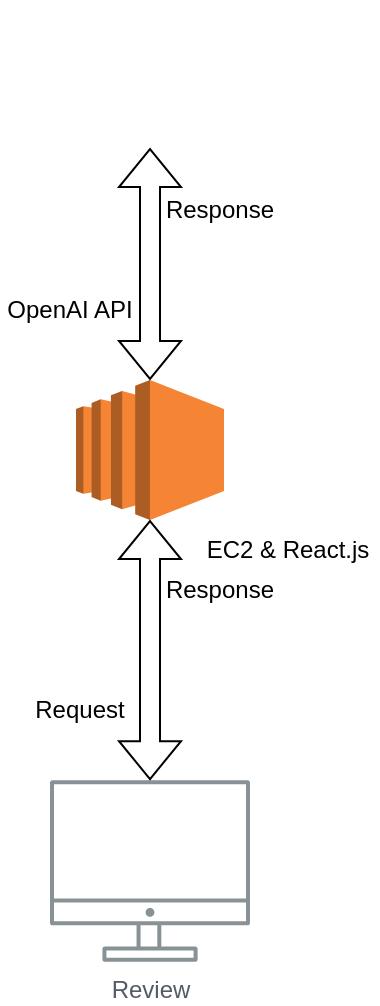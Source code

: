 <mxfile version="26.0.1">
  <diagram id="Ht1M8jgEwFfnCIfOTk4-" name="Page-1">
    <mxGraphModel dx="1296" dy="679" grid="1" gridSize="10" guides="1" tooltips="1" connect="1" arrows="1" fold="1" page="1" pageScale="1" pageWidth="1169" pageHeight="827" math="0" shadow="0">
      <root>
        <mxCell id="0" />
        <mxCell id="1" parent="0" />
        <mxCell id="UEzPUAAOIrF-is8g5C7q-109" value="Review" style="outlineConnect=0;gradientColor=none;fontColor=#545B64;strokeColor=none;fillColor=#879196;dashed=0;verticalLabelPosition=bottom;verticalAlign=top;align=center;html=1;fontSize=12;fontStyle=0;aspect=fixed;shape=mxgraph.aws4.illustration_desktop;pointerEvents=1;labelBackgroundColor=#ffffff;" parent="1" vertex="1">
          <mxGeometry x="535" y="520" width="100" height="91" as="geometry" />
        </mxCell>
        <mxCell id="B2NT3uEmVqlfr3farBcQ-6" value="" style="shape=image;verticalLabelPosition=bottom;labelBackgroundColor=default;verticalAlign=top;aspect=fixed;imageAspect=0;image=https://static.vecteezy.com/system/resources/previews/022/227/364/non_2x/openai-chatgpt-logo-icon-free-png.png;" vertex="1" parent="1">
          <mxGeometry x="548" y="130" width="74" height="74" as="geometry" />
        </mxCell>
        <mxCell id="B2NT3uEmVqlfr3farBcQ-10" value="OpenAI API" style="text;html=1;align=center;verticalAlign=middle;whiteSpace=wrap;rounded=0;" vertex="1" parent="1">
          <mxGeometry x="510" y="270" width="70" height="30" as="geometry" />
        </mxCell>
        <mxCell id="B2NT3uEmVqlfr3farBcQ-11" value="Response" style="text;html=1;align=center;verticalAlign=middle;whiteSpace=wrap;rounded=0;" vertex="1" parent="1">
          <mxGeometry x="590" y="220" width="60" height="30" as="geometry" />
        </mxCell>
        <mxCell id="B2NT3uEmVqlfr3farBcQ-17" value="Response" style="text;html=1;align=center;verticalAlign=middle;whiteSpace=wrap;rounded=0;" vertex="1" parent="1">
          <mxGeometry x="590" y="410" width="60" height="30" as="geometry" />
        </mxCell>
        <mxCell id="B2NT3uEmVqlfr3farBcQ-18" value="Request" style="text;html=1;align=center;verticalAlign=middle;whiteSpace=wrap;rounded=0;" vertex="1" parent="1">
          <mxGeometry x="520" y="470" width="60" height="30" as="geometry" />
        </mxCell>
        <mxCell id="B2NT3uEmVqlfr3farBcQ-21" value="" style="outlineConnect=0;dashed=0;verticalLabelPosition=bottom;verticalAlign=top;align=center;html=1;shape=mxgraph.aws3.ec2;fillColor=#F58534;gradientColor=none;" vertex="1" parent="1">
          <mxGeometry x="548" y="320" width="74" height="70" as="geometry" />
        </mxCell>
        <mxCell id="B2NT3uEmVqlfr3farBcQ-22" value="EC2 &amp;amp; React.js" style="text;html=1;align=center;verticalAlign=middle;whiteSpace=wrap;rounded=0;" vertex="1" parent="1">
          <mxGeometry x="609" y="390" width="90" height="30" as="geometry" />
        </mxCell>
        <mxCell id="B2NT3uEmVqlfr3farBcQ-28" value="" style="shape=image;verticalLabelPosition=bottom;labelBackgroundColor=default;verticalAlign=top;aspect=fixed;imageAspect=0;image=https://www.svgrepo.com/show/306646/react.svg;" vertex="1" parent="1">
          <mxGeometry x="590" y="350" width="40" height="40" as="geometry" />
        </mxCell>
        <mxCell id="B2NT3uEmVqlfr3farBcQ-29" value="" style="shape=flexArrow;endArrow=classic;startArrow=classic;html=1;rounded=0;entryX=0.5;entryY=1;entryDx=0;entryDy=0;entryPerimeter=0;" edge="1" parent="1" source="UEzPUAAOIrF-is8g5C7q-109" target="B2NT3uEmVqlfr3farBcQ-21">
          <mxGeometry width="100" height="100" relative="1" as="geometry">
            <mxPoint x="520" y="390" as="sourcePoint" />
            <mxPoint x="620" y="290" as="targetPoint" />
          </mxGeometry>
        </mxCell>
        <mxCell id="B2NT3uEmVqlfr3farBcQ-34" value="" style="shape=flexArrow;endArrow=classic;startArrow=classic;html=1;rounded=0;" edge="1" parent="1" source="B2NT3uEmVqlfr3farBcQ-6" target="B2NT3uEmVqlfr3farBcQ-21">
          <mxGeometry width="100" height="100" relative="1" as="geometry">
            <mxPoint x="587" y="238" as="sourcePoint" />
            <mxPoint x="520" y="253" as="targetPoint" />
          </mxGeometry>
        </mxCell>
      </root>
    </mxGraphModel>
  </diagram>
</mxfile>
